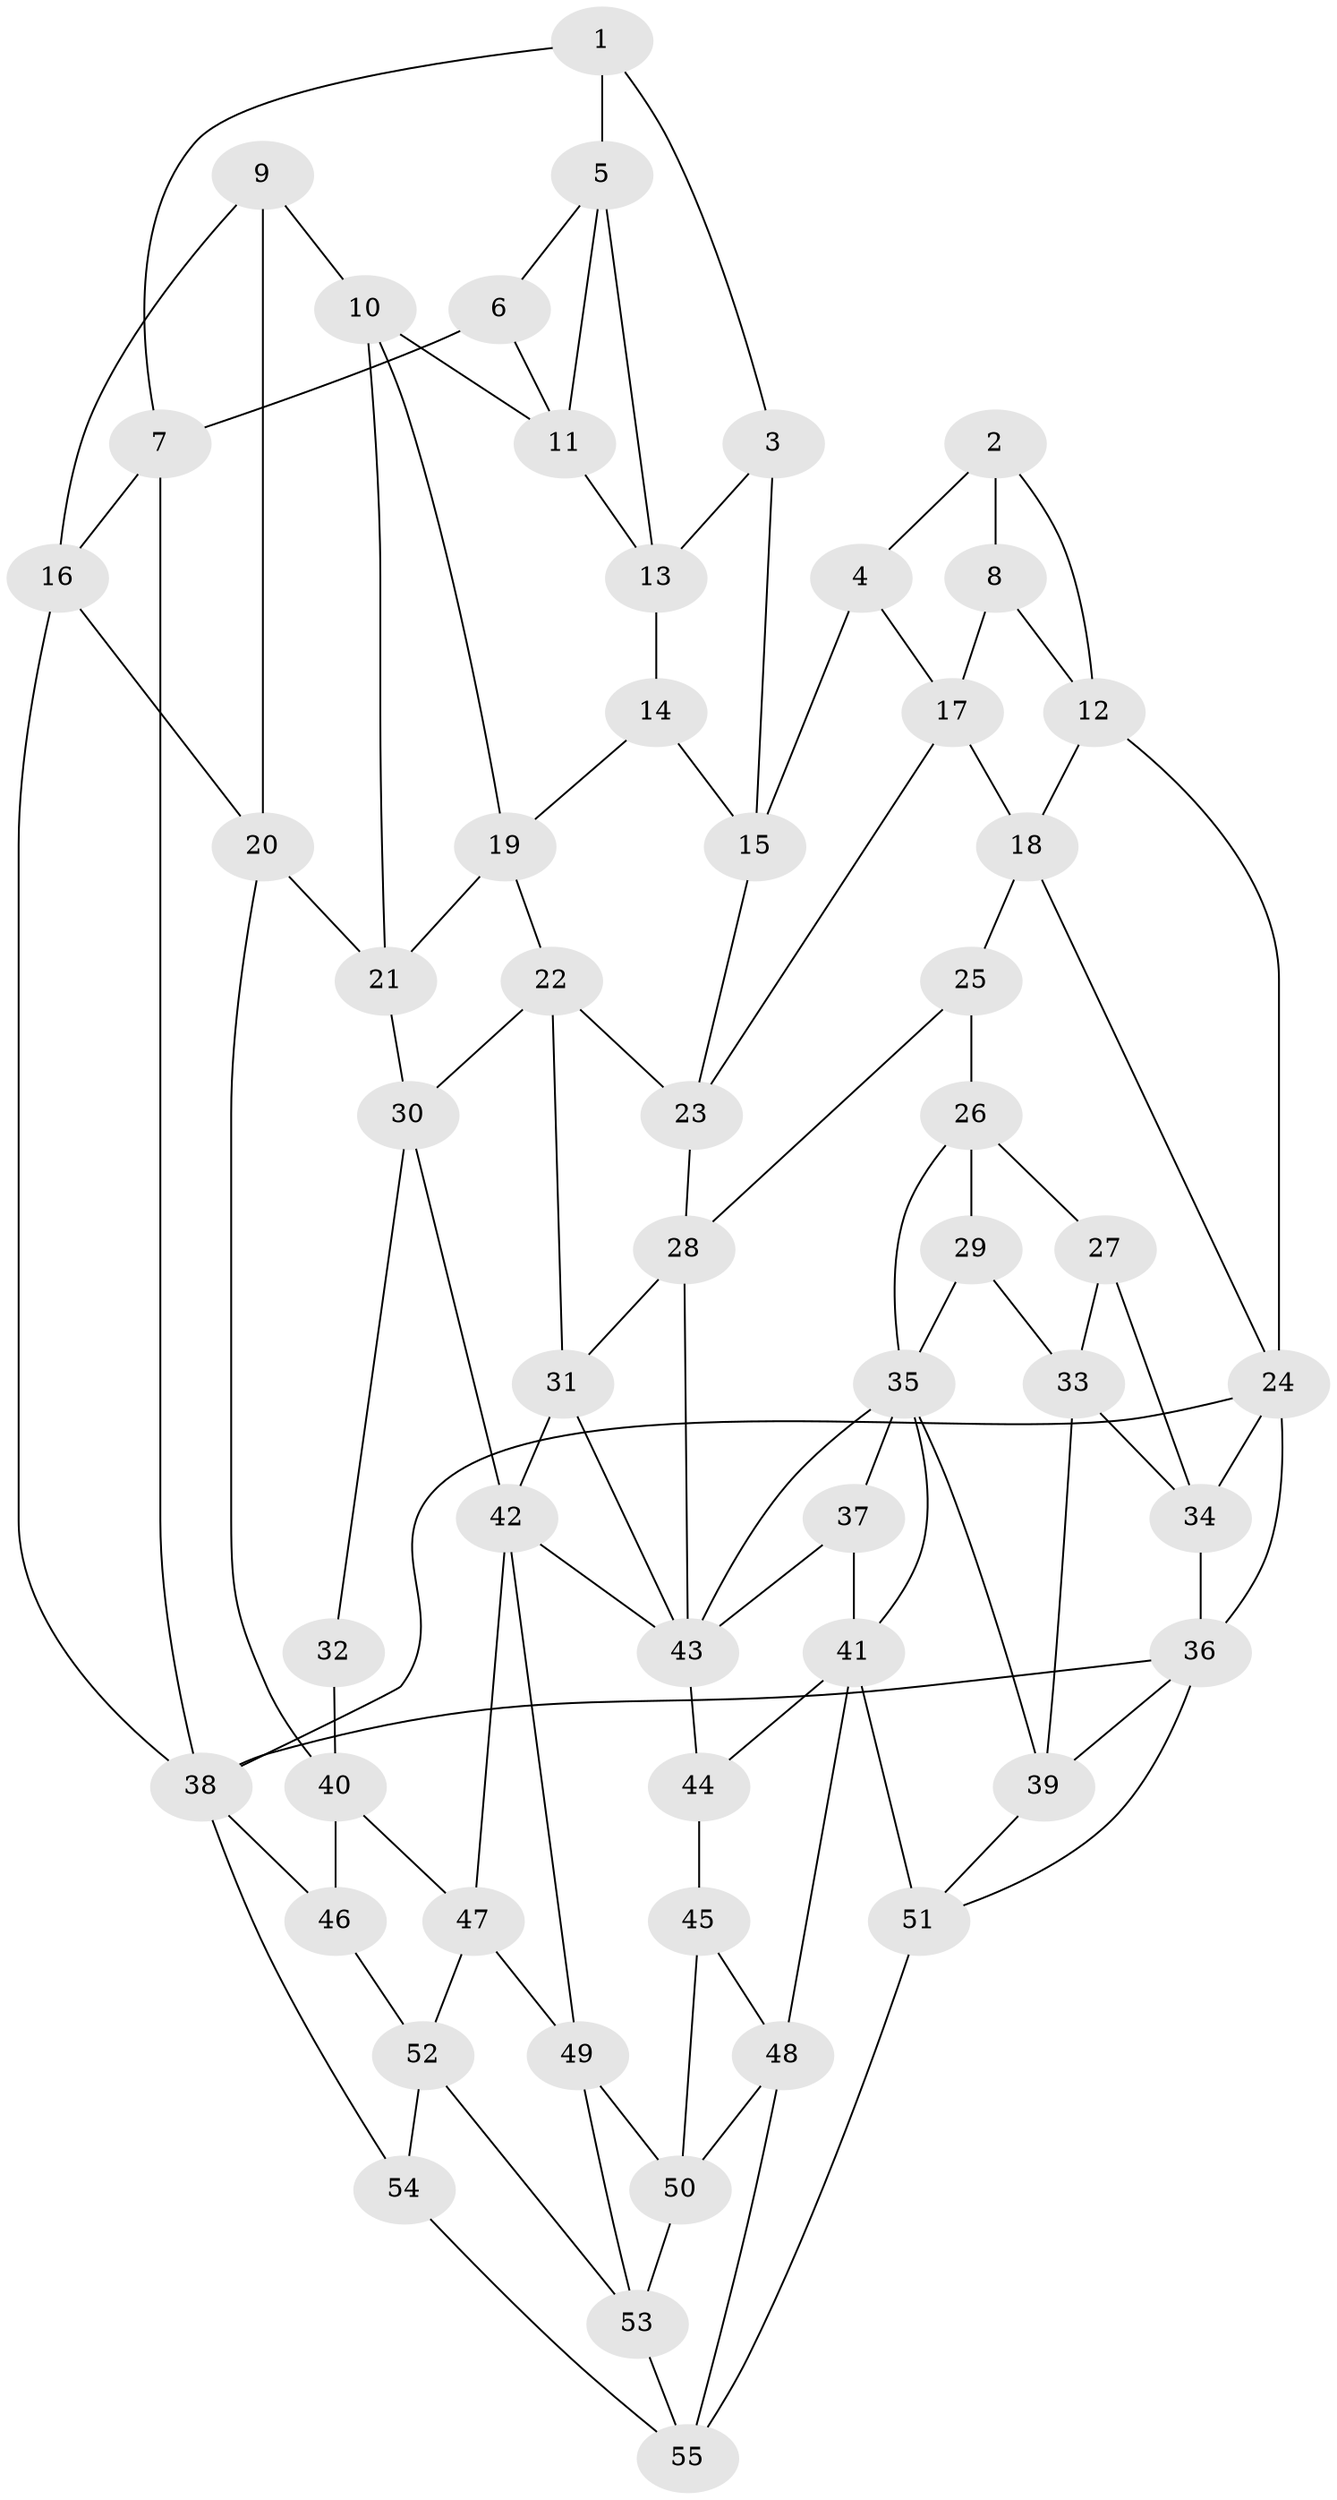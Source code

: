 // original degree distribution, {3: 0.02727272727272727, 4: 0.23636363636363636, 6: 0.23636363636363636, 5: 0.5}
// Generated by graph-tools (version 1.1) at 2025/51/03/09/25 03:51:08]
// undirected, 55 vertices, 106 edges
graph export_dot {
graph [start="1"]
  node [color=gray90,style=filled];
  1;
  2;
  3;
  4;
  5;
  6;
  7;
  8;
  9;
  10;
  11;
  12;
  13;
  14;
  15;
  16;
  17;
  18;
  19;
  20;
  21;
  22;
  23;
  24;
  25;
  26;
  27;
  28;
  29;
  30;
  31;
  32;
  33;
  34;
  35;
  36;
  37;
  38;
  39;
  40;
  41;
  42;
  43;
  44;
  45;
  46;
  47;
  48;
  49;
  50;
  51;
  52;
  53;
  54;
  55;
  1 -- 3 [weight=1.0];
  1 -- 5 [weight=1.0];
  1 -- 7 [weight=1.0];
  2 -- 4 [weight=1.0];
  2 -- 8 [weight=1.0];
  2 -- 12 [weight=1.0];
  3 -- 13 [weight=1.0];
  3 -- 15 [weight=1.0];
  4 -- 15 [weight=1.0];
  4 -- 17 [weight=1.0];
  5 -- 6 [weight=1.0];
  5 -- 11 [weight=1.0];
  5 -- 13 [weight=1.0];
  6 -- 7 [weight=1.0];
  6 -- 11 [weight=1.0];
  7 -- 16 [weight=1.0];
  7 -- 38 [weight=1.0];
  8 -- 12 [weight=1.0];
  8 -- 17 [weight=1.0];
  9 -- 10 [weight=1.0];
  9 -- 16 [weight=1.0];
  9 -- 20 [weight=1.0];
  10 -- 11 [weight=1.0];
  10 -- 19 [weight=1.0];
  10 -- 21 [weight=1.0];
  11 -- 13 [weight=1.0];
  12 -- 18 [weight=1.0];
  12 -- 24 [weight=1.0];
  13 -- 14 [weight=1.0];
  14 -- 15 [weight=1.0];
  14 -- 19 [weight=1.0];
  15 -- 23 [weight=1.0];
  16 -- 20 [weight=1.0];
  16 -- 38 [weight=1.0];
  17 -- 18 [weight=1.0];
  17 -- 23 [weight=1.0];
  18 -- 24 [weight=1.0];
  18 -- 25 [weight=1.0];
  19 -- 21 [weight=1.0];
  19 -- 22 [weight=1.0];
  20 -- 21 [weight=1.0];
  20 -- 40 [weight=1.0];
  21 -- 30 [weight=1.0];
  22 -- 23 [weight=1.0];
  22 -- 30 [weight=1.0];
  22 -- 31 [weight=1.0];
  23 -- 28 [weight=1.0];
  24 -- 34 [weight=1.0];
  24 -- 36 [weight=1.0];
  24 -- 38 [weight=1.0];
  25 -- 26 [weight=1.0];
  25 -- 28 [weight=1.0];
  26 -- 27 [weight=1.0];
  26 -- 29 [weight=1.0];
  26 -- 35 [weight=1.0];
  27 -- 33 [weight=1.0];
  27 -- 34 [weight=1.0];
  28 -- 31 [weight=1.0];
  28 -- 43 [weight=1.0];
  29 -- 33 [weight=1.0];
  29 -- 35 [weight=1.0];
  30 -- 32 [weight=1.0];
  30 -- 42 [weight=1.0];
  31 -- 42 [weight=1.0];
  31 -- 43 [weight=1.0];
  32 -- 40 [weight=2.0];
  33 -- 34 [weight=1.0];
  33 -- 39 [weight=1.0];
  34 -- 36 [weight=1.0];
  35 -- 37 [weight=1.0];
  35 -- 39 [weight=1.0];
  35 -- 41 [weight=1.0];
  35 -- 43 [weight=1.0];
  36 -- 38 [weight=1.0];
  36 -- 39 [weight=1.0];
  36 -- 51 [weight=1.0];
  37 -- 41 [weight=2.0];
  37 -- 43 [weight=1.0];
  38 -- 46 [weight=1.0];
  38 -- 54 [weight=1.0];
  39 -- 51 [weight=1.0];
  40 -- 46 [weight=2.0];
  40 -- 47 [weight=1.0];
  41 -- 44 [weight=1.0];
  41 -- 48 [weight=1.0];
  41 -- 51 [weight=1.0];
  42 -- 43 [weight=1.0];
  42 -- 47 [weight=1.0];
  42 -- 49 [weight=1.0];
  43 -- 44 [weight=1.0];
  44 -- 45 [weight=1.0];
  45 -- 48 [weight=1.0];
  45 -- 50 [weight=1.0];
  46 -- 52 [weight=1.0];
  47 -- 49 [weight=1.0];
  47 -- 52 [weight=1.0];
  48 -- 50 [weight=1.0];
  48 -- 55 [weight=1.0];
  49 -- 50 [weight=1.0];
  49 -- 53 [weight=1.0];
  50 -- 53 [weight=1.0];
  51 -- 55 [weight=1.0];
  52 -- 53 [weight=1.0];
  52 -- 54 [weight=1.0];
  53 -- 55 [weight=1.0];
  54 -- 55 [weight=1.0];
}
